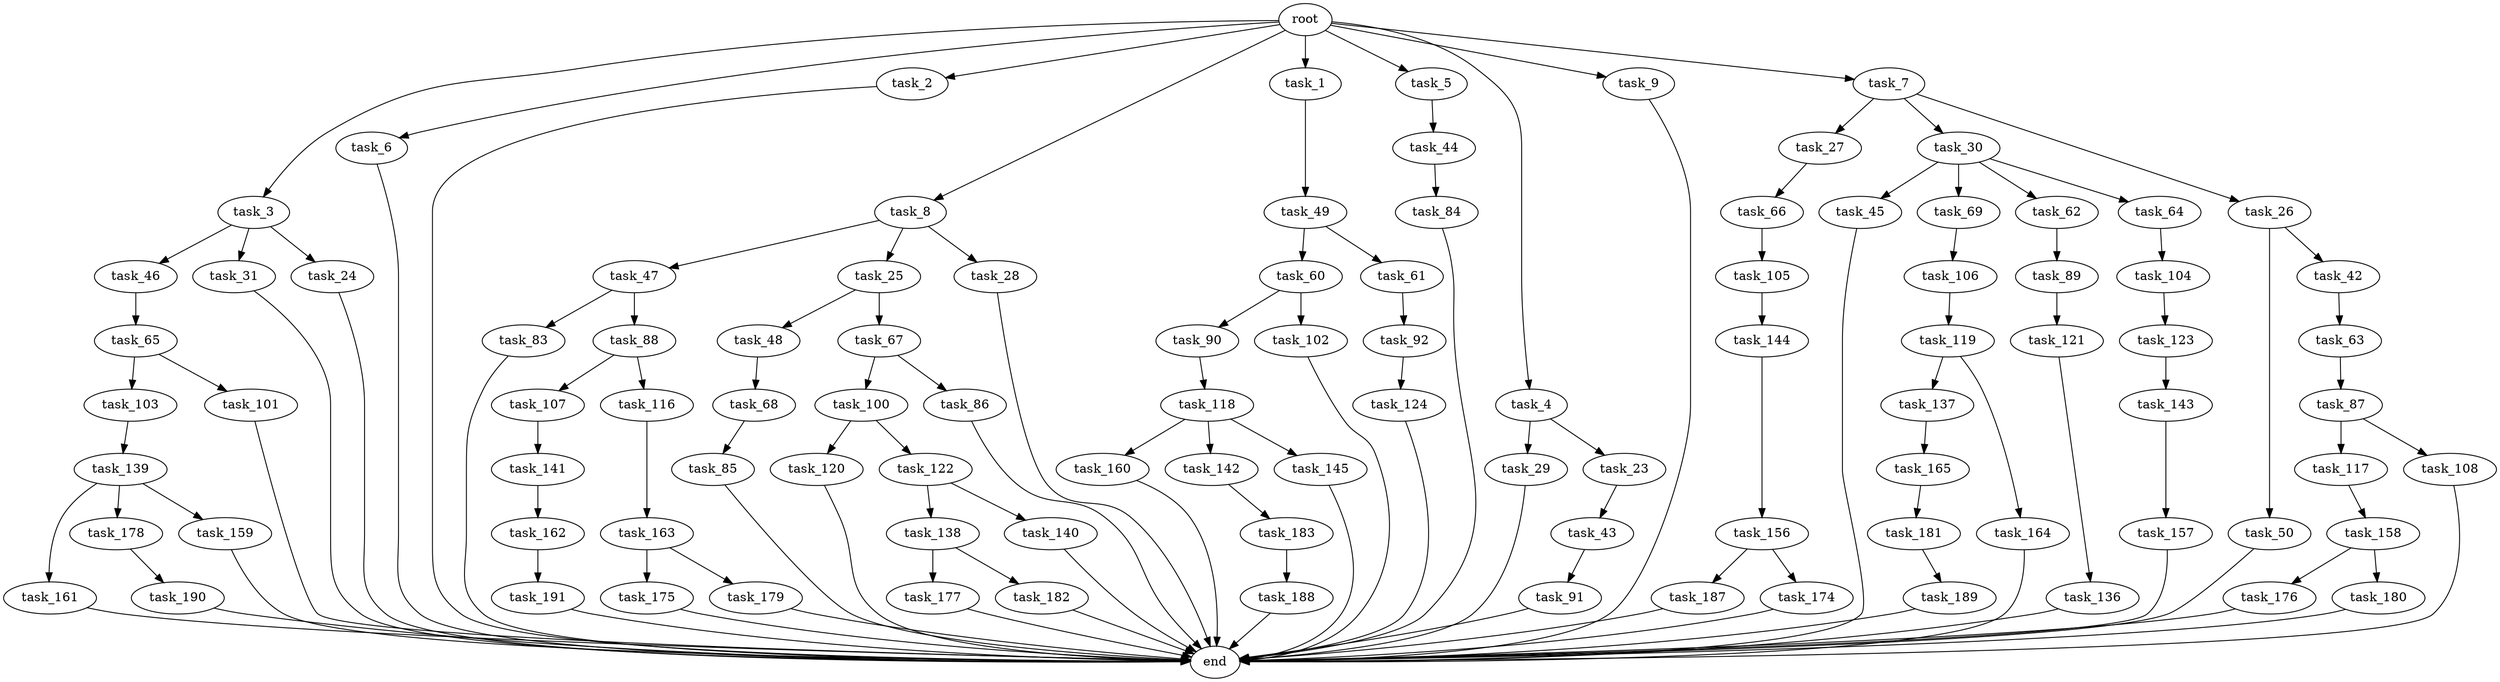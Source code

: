 digraph G {
  task_65 [size="54975581388.800003"];
  task_92 [size="3435973836.800000"];
  task_45 [size="54975581388.800003"];
  task_89 [size="13743895347.200001"];
  task_100 [size="7730941132.800000"];
  task_47 [size="42090679500.800003"];
  task_90 [size="54975581388.800003"];
  task_3 [size="102.400000"];
  task_6 [size="102.400000"];
  task_141 [size="30923764531.200001"];
  task_2 [size="102.400000"];
  end [size="0.000000"];
  task_104 [size="13743895347.200001"];
  task_8 [size="102.400000"];
  task_44 [size="13743895347.200001"];
  task_163 [size="7730941132.800000"];
  task_69 [size="54975581388.800003"];
  task_84 [size="42090679500.800003"];
  task_49 [size="30923764531.200001"];
  task_187 [size="13743895347.200001"];
  task_86 [size="7730941132.800000"];
  task_117 [size="7730941132.800000"];
  task_1 [size="102.400000"];
  task_177 [size="7730941132.800000"];
  task_118 [size="42090679500.800003"];
  task_189 [size="21474836480.000000"];
  task_138 [size="3435973836.800000"];
  task_106 [size="3435973836.800000"];
  task_160 [size="30923764531.200001"];
  task_105 [size="7730941132.800000"];
  task_5 [size="102.400000"];
  task_48 [size="13743895347.200001"];
  task_4 [size="102.400000"];
  task_139 [size="13743895347.200001"];
  task_176 [size="30923764531.200001"];
  task_181 [size="13743895347.200001"];
  task_85 [size="13743895347.200001"];
  task_120 [size="3435973836.800000"];
  task_43 [size="69578470195.199997"];
  task_144 [size="85899345920.000000"];
  task_50 [size="42090679500.800003"];
  task_161 [size="85899345920.000000"];
  task_83 [size="30923764531.200001"];
  task_191 [size="69578470195.199997"];
  task_103 [size="3435973836.800000"];
  task_62 [size="54975581388.800003"];
  task_9 [size="102.400000"];
  task_46 [size="85899345920.000000"];
  task_175 [size="85899345920.000000"];
  task_121 [size="3435973836.800000"];
  task_107 [size="7730941132.800000"];
  task_60 [size="42090679500.800003"];
  task_27 [size="69578470195.199997"];
  task_179 [size="85899345920.000000"];
  task_61 [size="42090679500.800003"];
  task_143 [size="54975581388.800003"];
  task_66 [size="42090679500.800003"];
  task_142 [size="30923764531.200001"];
  root [size="0.000000"];
  task_136 [size="42090679500.800003"];
  task_25 [size="42090679500.800003"];
  task_30 [size="69578470195.199997"];
  task_188 [size="85899345920.000000"];
  task_180 [size="30923764531.200001"];
  task_88 [size="30923764531.200001"];
  task_28 [size="42090679500.800003"];
  task_42 [size="42090679500.800003"];
  task_190 [size="3435973836.800000"];
  task_162 [size="13743895347.200001"];
  task_87 [size="21474836480.000000"];
  task_29 [size="7730941132.800000"];
  task_31 [size="85899345920.000000"];
  task_165 [size="21474836480.000000"];
  task_122 [size="3435973836.800000"];
  task_119 [size="13743895347.200001"];
  task_63 [size="54975581388.800003"];
  task_24 [size="85899345920.000000"];
  task_91 [size="54975581388.800003"];
  task_101 [size="3435973836.800000"];
  task_23 [size="7730941132.800000"];
  task_26 [size="69578470195.199997"];
  task_67 [size="13743895347.200001"];
  task_178 [size="85899345920.000000"];
  task_159 [size="85899345920.000000"];
  task_102 [size="54975581388.800003"];
  task_124 [size="69578470195.199997"];
  task_137 [size="42090679500.800003"];
  task_7 [size="102.400000"];
  task_157 [size="21474836480.000000"];
  task_164 [size="42090679500.800003"];
  task_140 [size="3435973836.800000"];
  task_156 [size="54975581388.800003"];
  task_116 [size="7730941132.800000"];
  task_108 [size="7730941132.800000"];
  task_68 [size="30923764531.200001"];
  task_183 [size="85899345920.000000"];
  task_182 [size="7730941132.800000"];
  task_174 [size="13743895347.200001"];
  task_145 [size="30923764531.200001"];
  task_64 [size="54975581388.800003"];
  task_123 [size="42090679500.800003"];
  task_158 [size="42090679500.800003"];

  task_65 -> task_101 [size="33554432.000000"];
  task_65 -> task_103 [size="33554432.000000"];
  task_92 -> task_124 [size="679477248.000000"];
  task_45 -> end [size="1.000000"];
  task_89 -> task_121 [size="33554432.000000"];
  task_100 -> task_120 [size="33554432.000000"];
  task_100 -> task_122 [size="33554432.000000"];
  task_47 -> task_88 [size="301989888.000000"];
  task_47 -> task_83 [size="301989888.000000"];
  task_90 -> task_118 [size="411041792.000000"];
  task_3 -> task_24 [size="838860800.000000"];
  task_3 -> task_31 [size="838860800.000000"];
  task_3 -> task_46 [size="838860800.000000"];
  task_6 -> end [size="1.000000"];
  task_141 -> task_162 [size="134217728.000000"];
  task_2 -> end [size="1.000000"];
  task_104 -> task_123 [size="411041792.000000"];
  task_8 -> task_47 [size="411041792.000000"];
  task_8 -> task_28 [size="411041792.000000"];
  task_8 -> task_25 [size="411041792.000000"];
  task_44 -> task_84 [size="411041792.000000"];
  task_163 -> task_179 [size="838860800.000000"];
  task_163 -> task_175 [size="838860800.000000"];
  task_69 -> task_106 [size="33554432.000000"];
  task_84 -> end [size="1.000000"];
  task_49 -> task_60 [size="411041792.000000"];
  task_49 -> task_61 [size="411041792.000000"];
  task_187 -> end [size="1.000000"];
  task_86 -> end [size="1.000000"];
  task_117 -> task_158 [size="411041792.000000"];
  task_1 -> task_49 [size="301989888.000000"];
  task_177 -> end [size="1.000000"];
  task_118 -> task_145 [size="301989888.000000"];
  task_118 -> task_160 [size="301989888.000000"];
  task_118 -> task_142 [size="301989888.000000"];
  task_189 -> end [size="1.000000"];
  task_138 -> task_182 [size="75497472.000000"];
  task_138 -> task_177 [size="75497472.000000"];
  task_106 -> task_119 [size="134217728.000000"];
  task_160 -> end [size="1.000000"];
  task_105 -> task_144 [size="838860800.000000"];
  task_5 -> task_44 [size="134217728.000000"];
  task_48 -> task_68 [size="301989888.000000"];
  task_4 -> task_23 [size="75497472.000000"];
  task_4 -> task_29 [size="75497472.000000"];
  task_139 -> task_159 [size="838860800.000000"];
  task_139 -> task_161 [size="838860800.000000"];
  task_139 -> task_178 [size="838860800.000000"];
  task_176 -> end [size="1.000000"];
  task_181 -> task_189 [size="209715200.000000"];
  task_85 -> end [size="1.000000"];
  task_120 -> end [size="1.000000"];
  task_43 -> task_91 [size="536870912.000000"];
  task_144 -> task_156 [size="536870912.000000"];
  task_50 -> end [size="1.000000"];
  task_161 -> end [size="1.000000"];
  task_83 -> end [size="1.000000"];
  task_191 -> end [size="1.000000"];
  task_103 -> task_139 [size="134217728.000000"];
  task_62 -> task_89 [size="134217728.000000"];
  task_9 -> end [size="1.000000"];
  task_46 -> task_65 [size="536870912.000000"];
  task_175 -> end [size="1.000000"];
  task_121 -> task_136 [size="411041792.000000"];
  task_107 -> task_141 [size="301989888.000000"];
  task_60 -> task_102 [size="536870912.000000"];
  task_60 -> task_90 [size="536870912.000000"];
  task_27 -> task_66 [size="411041792.000000"];
  task_179 -> end [size="1.000000"];
  task_61 -> task_92 [size="33554432.000000"];
  task_143 -> task_157 [size="209715200.000000"];
  task_66 -> task_105 [size="75497472.000000"];
  task_142 -> task_183 [size="838860800.000000"];
  root -> task_8 [size="1.000000"];
  root -> task_9 [size="1.000000"];
  root -> task_3 [size="1.000000"];
  root -> task_7 [size="1.000000"];
  root -> task_6 [size="1.000000"];
  root -> task_1 [size="1.000000"];
  root -> task_5 [size="1.000000"];
  root -> task_2 [size="1.000000"];
  root -> task_4 [size="1.000000"];
  task_136 -> end [size="1.000000"];
  task_25 -> task_48 [size="134217728.000000"];
  task_25 -> task_67 [size="134217728.000000"];
  task_30 -> task_62 [size="536870912.000000"];
  task_30 -> task_64 [size="536870912.000000"];
  task_30 -> task_45 [size="536870912.000000"];
  task_30 -> task_69 [size="536870912.000000"];
  task_188 -> end [size="1.000000"];
  task_180 -> end [size="1.000000"];
  task_88 -> task_107 [size="75497472.000000"];
  task_88 -> task_116 [size="75497472.000000"];
  task_28 -> end [size="1.000000"];
  task_42 -> task_63 [size="536870912.000000"];
  task_190 -> end [size="1.000000"];
  task_162 -> task_191 [size="679477248.000000"];
  task_87 -> task_117 [size="75497472.000000"];
  task_87 -> task_108 [size="75497472.000000"];
  task_29 -> end [size="1.000000"];
  task_31 -> end [size="1.000000"];
  task_165 -> task_181 [size="134217728.000000"];
  task_122 -> task_138 [size="33554432.000000"];
  task_122 -> task_140 [size="33554432.000000"];
  task_119 -> task_164 [size="411041792.000000"];
  task_119 -> task_137 [size="411041792.000000"];
  task_63 -> task_87 [size="209715200.000000"];
  task_24 -> end [size="1.000000"];
  task_91 -> end [size="1.000000"];
  task_101 -> end [size="1.000000"];
  task_23 -> task_43 [size="679477248.000000"];
  task_26 -> task_50 [size="411041792.000000"];
  task_26 -> task_42 [size="411041792.000000"];
  task_67 -> task_100 [size="75497472.000000"];
  task_67 -> task_86 [size="75497472.000000"];
  task_178 -> task_190 [size="33554432.000000"];
  task_159 -> end [size="1.000000"];
  task_102 -> end [size="1.000000"];
  task_124 -> end [size="1.000000"];
  task_137 -> task_165 [size="209715200.000000"];
  task_7 -> task_30 [size="679477248.000000"];
  task_7 -> task_26 [size="679477248.000000"];
  task_7 -> task_27 [size="679477248.000000"];
  task_157 -> end [size="1.000000"];
  task_164 -> end [size="1.000000"];
  task_140 -> end [size="1.000000"];
  task_156 -> task_174 [size="134217728.000000"];
  task_156 -> task_187 [size="134217728.000000"];
  task_116 -> task_163 [size="75497472.000000"];
  task_108 -> end [size="1.000000"];
  task_68 -> task_85 [size="134217728.000000"];
  task_183 -> task_188 [size="838860800.000000"];
  task_182 -> end [size="1.000000"];
  task_174 -> end [size="1.000000"];
  task_145 -> end [size="1.000000"];
  task_64 -> task_104 [size="134217728.000000"];
  task_123 -> task_143 [size="536870912.000000"];
  task_158 -> task_176 [size="301989888.000000"];
  task_158 -> task_180 [size="301989888.000000"];
}
